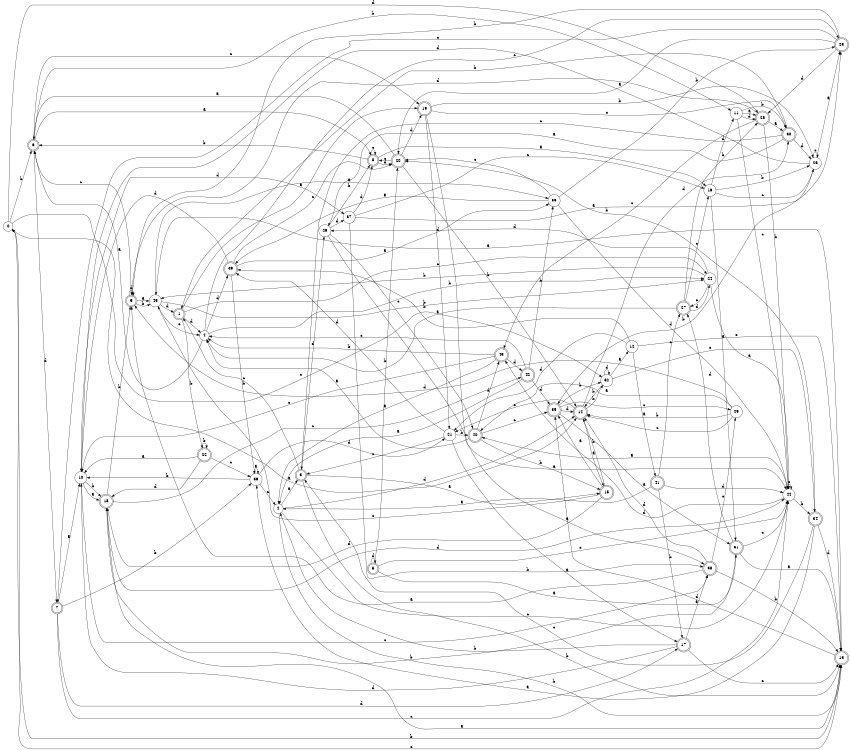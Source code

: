 digraph n37_5 {
__start0 [label="" shape="none"];

rankdir=LR;
size="8,5";

s0 [style="filled", color="black", fillcolor="white" shape="circle", label="0"];
s1 [style="rounded,filled", color="black", fillcolor="white" shape="doublecircle", label="1"];
s2 [style="filled", color="black", fillcolor="white" shape="circle", label="2"];
s3 [style="rounded,filled", color="black", fillcolor="white" shape="doublecircle", label="3"];
s4 [style="filled", color="black", fillcolor="white" shape="circle", label="4"];
s5 [style="rounded,filled", color="black", fillcolor="white" shape="doublecircle", label="5"];
s6 [style="rounded,filled", color="black", fillcolor="white" shape="doublecircle", label="6"];
s7 [style="rounded,filled", color="black", fillcolor="white" shape="doublecircle", label="7"];
s8 [style="rounded,filled", color="black", fillcolor="white" shape="doublecircle", label="8"];
s9 [style="rounded,filled", color="black", fillcolor="white" shape="doublecircle", label="9"];
s10 [style="filled", color="black", fillcolor="white" shape="circle", label="10"];
s11 [style="filled", color="black", fillcolor="white" shape="circle", label="11"];
s12 [style="filled", color="black", fillcolor="white" shape="circle", label="12"];
s13 [style="rounded,filled", color="black", fillcolor="white" shape="doublecircle", label="13"];
s14 [style="rounded,filled", color="black", fillcolor="white" shape="doublecircle", label="14"];
s15 [style="rounded,filled", color="black", fillcolor="white" shape="doublecircle", label="15"];
s16 [style="filled", color="black", fillcolor="white" shape="circle", label="16"];
s17 [style="rounded,filled", color="black", fillcolor="white" shape="doublecircle", label="17"];
s18 [style="rounded,filled", color="black", fillcolor="white" shape="doublecircle", label="18"];
s19 [style="rounded,filled", color="black", fillcolor="white" shape="doublecircle", label="19"];
s20 [style="rounded,filled", color="black", fillcolor="white" shape="doublecircle", label="20"];
s21 [style="filled", color="black", fillcolor="white" shape="circle", label="21"];
s22 [style="rounded,filled", color="black", fillcolor="white" shape="doublecircle", label="22"];
s23 [style="rounded,filled", color="black", fillcolor="white" shape="doublecircle", label="23"];
s24 [style="filled", color="black", fillcolor="white" shape="circle", label="24"];
s25 [style="filled", color="black", fillcolor="white" shape="circle", label="25"];
s26 [style="filled", color="black", fillcolor="white" shape="circle", label="26"];
s27 [style="rounded,filled", color="black", fillcolor="white" shape="doublecircle", label="27"];
s28 [style="rounded,filled", color="black", fillcolor="white" shape="doublecircle", label="28"];
s29 [style="filled", color="black", fillcolor="white" shape="circle", label="29"];
s30 [style="rounded,filled", color="black", fillcolor="white" shape="doublecircle", label="30"];
s31 [style="rounded,filled", color="black", fillcolor="white" shape="doublecircle", label="31"];
s32 [style="filled", color="black", fillcolor="white" shape="circle", label="32"];
s33 [style="filled", color="black", fillcolor="white" shape="circle", label="33"];
s34 [style="rounded,filled", color="black", fillcolor="white" shape="doublecircle", label="34"];
s35 [style="rounded,filled", color="black", fillcolor="white" shape="doublecircle", label="35"];
s36 [style="filled", color="black", fillcolor="white" shape="circle", label="36"];
s37 [style="filled", color="black", fillcolor="white" shape="circle", label="37"];
s38 [style="rounded,filled", color="black", fillcolor="white" shape="doublecircle", label="38"];
s39 [style="rounded,filled", color="black", fillcolor="white" shape="doublecircle", label="39"];
s40 [style="rounded,filled", color="black", fillcolor="white" shape="doublecircle", label="40"];
s41 [style="rounded,filled", color="black", fillcolor="white" shape="doublecircle", label="41"];
s42 [style="rounded,filled", color="black", fillcolor="white" shape="doublecircle", label="42"];
s43 [style="rounded,filled", color="black", fillcolor="white" shape="doublecircle", label="43"];
s44 [style="filled", color="black", fillcolor="white" shape="circle", label="44"];
s45 [style="filled", color="black", fillcolor="white" shape="circle", label="45"];
s0 -> s14 [label="a"];
s0 -> s6 [label="b"];
s0 -> s32 [label="c"];
s0 -> s28 [label="d"];
s1 -> s19 [label="a"];
s1 -> s22 [label="b"];
s1 -> s24 [label="c"];
s1 -> s4 [label="d"];
s2 -> s3 [label="a"];
s2 -> s13 [label="b"];
s2 -> s44 [label="c"];
s2 -> s14 [label="d"];
s3 -> s15 [label="a"];
s3 -> s13 [label="b"];
s3 -> s1 [label="c"];
s3 -> s26 [label="d"];
s4 -> s6 [label="a"];
s4 -> s24 [label="b"];
s4 -> s23 [label="c"];
s4 -> s39 [label="d"];
s5 -> s31 [label="a"];
s5 -> s20 [label="b"];
s5 -> s44 [label="c"];
s5 -> s5 [label="d"];
s6 -> s8 [label="a"];
s6 -> s11 [label="b"];
s6 -> s19 [label="c"];
s6 -> s7 [label="d"];
s7 -> s10 [label="a"];
s7 -> s36 [label="b"];
s7 -> s44 [label="c"];
s7 -> s17 [label="d"];
s8 -> s16 [label="a"];
s8 -> s6 [label="b"];
s8 -> s8 [label="c"];
s8 -> s20 [label="d"];
s9 -> s45 [label="a"];
s9 -> s45 [label="b"];
s9 -> s6 [label="c"];
s9 -> s9 [label="d"];
s10 -> s18 [label="a"];
s10 -> s18 [label="b"];
s10 -> s38 [label="c"];
s10 -> s37 [label="d"];
s11 -> s28 [label="a"];
s11 -> s30 [label="b"];
s11 -> s44 [label="c"];
s11 -> s28 [label="d"];
s12 -> s41 [label="a"];
s12 -> s39 [label="b"];
s12 -> s13 [label="c"];
s12 -> s21 [label="d"];
s13 -> s45 [label="a"];
s13 -> s0 [label="b"];
s13 -> s0 [label="c"];
s13 -> s35 [label="d"];
s14 -> s15 [label="a"];
s14 -> s32 [label="b"];
s14 -> s21 [label="c"];
s14 -> s30 [label="d"];
s15 -> s35 [label="a"];
s15 -> s14 [label="b"];
s15 -> s45 [label="c"];
s15 -> s18 [label="d"];
s16 -> s31 [label="a"];
s16 -> s25 [label="b"];
s16 -> s25 [label="c"];
s16 -> s11 [label="d"];
s17 -> s38 [label="a"];
s17 -> s2 [label="b"];
s17 -> s13 [label="c"];
s17 -> s10 [label="d"];
s18 -> s13 [label="a"];
s18 -> s9 [label="b"];
s18 -> s42 [label="c"];
s18 -> s44 [label="d"];
s19 -> s38 [label="a"];
s19 -> s25 [label="b"];
s19 -> s30 [label="c"];
s19 -> s21 [label="d"];
s20 -> s6 [label="a"];
s20 -> s14 [label="b"];
s20 -> s8 [label="c"];
s20 -> s19 [label="d"];
s21 -> s17 [label="a"];
s21 -> s40 [label="b"];
s21 -> s3 [label="c"];
s21 -> s39 [label="d"];
s22 -> s10 [label="a"];
s22 -> s22 [label="b"];
s22 -> s36 [label="c"];
s22 -> s18 [label="d"];
s23 -> s20 [label="a"];
s23 -> s9 [label="b"];
s23 -> s7 [label="c"];
s23 -> s28 [label="d"];
s24 -> s44 [label="a"];
s24 -> s45 [label="b"];
s24 -> s27 [label="c"];
s24 -> s26 [label="d"];
s25 -> s23 [label="a"];
s25 -> s35 [label="b"];
s25 -> s25 [label="c"];
s25 -> s10 [label="d"];
s26 -> s44 [label="a"];
s26 -> s8 [label="b"];
s26 -> s40 [label="c"];
s26 -> s37 [label="d"];
s27 -> s4 [label="a"];
s27 -> s28 [label="b"];
s27 -> s16 [label="c"];
s27 -> s24 [label="d"];
s28 -> s30 [label="a"];
s28 -> s44 [label="b"];
s28 -> s43 [label="c"];
s28 -> s9 [label="d"];
s29 -> s40 [label="a"];
s29 -> s14 [label="b"];
s29 -> s14 [label="c"];
s29 -> s9 [label="d"];
s30 -> s26 [label="a"];
s30 -> s1 [label="b"];
s30 -> s3 [label="c"];
s30 -> s25 [label="d"];
s31 -> s13 [label="a"];
s31 -> s18 [label="b"];
s31 -> s44 [label="c"];
s31 -> s27 [label="d"];
s32 -> s12 [label="a"];
s32 -> s14 [label="b"];
s32 -> s34 [label="c"];
s32 -> s32 [label="d"];
s33 -> s39 [label="a"];
s33 -> s23 [label="b"];
s33 -> s20 [label="c"];
s33 -> s44 [label="d"];
s34 -> s36 [label="a"];
s34 -> s20 [label="b"];
s34 -> s3 [label="c"];
s34 -> s13 [label="d"];
s35 -> s31 [label="a"];
s35 -> s32 [label="b"];
s35 -> s29 [label="c"];
s35 -> s14 [label="d"];
s36 -> s36 [label="a"];
s36 -> s10 [label="b"];
s36 -> s2 [label="c"];
s36 -> s21 [label="d"];
s37 -> s23 [label="a"];
s37 -> s38 [label="b"];
s37 -> s16 [label="c"];
s37 -> s8 [label="d"];
s38 -> s9 [label="a"];
s38 -> s13 [label="b"];
s38 -> s29 [label="c"];
s38 -> s14 [label="d"];
s39 -> s33 [label="a"];
s39 -> s36 [label="b"];
s39 -> s20 [label="c"];
s39 -> s10 [label="d"];
s40 -> s4 [label="a"];
s40 -> s15 [label="b"];
s40 -> s35 [label="c"];
s40 -> s43 [label="d"];
s41 -> s2 [label="a"];
s41 -> s17 [label="b"];
s41 -> s27 [label="c"];
s41 -> s44 [label="d"];
s42 -> s2 [label="a"];
s42 -> s33 [label="b"];
s42 -> s4 [label="c"];
s42 -> s35 [label="d"];
s43 -> s2 [label="a"];
s43 -> s4 [label="b"];
s43 -> s10 [label="c"];
s43 -> s42 [label="d"];
s44 -> s40 [label="a"];
s44 -> s34 [label="b"];
s44 -> s44 [label="c"];
s44 -> s43 [label="d"];
s45 -> s33 [label="a"];
s45 -> s24 [label="b"];
s45 -> s4 [label="c"];
s45 -> s1 [label="d"];

}